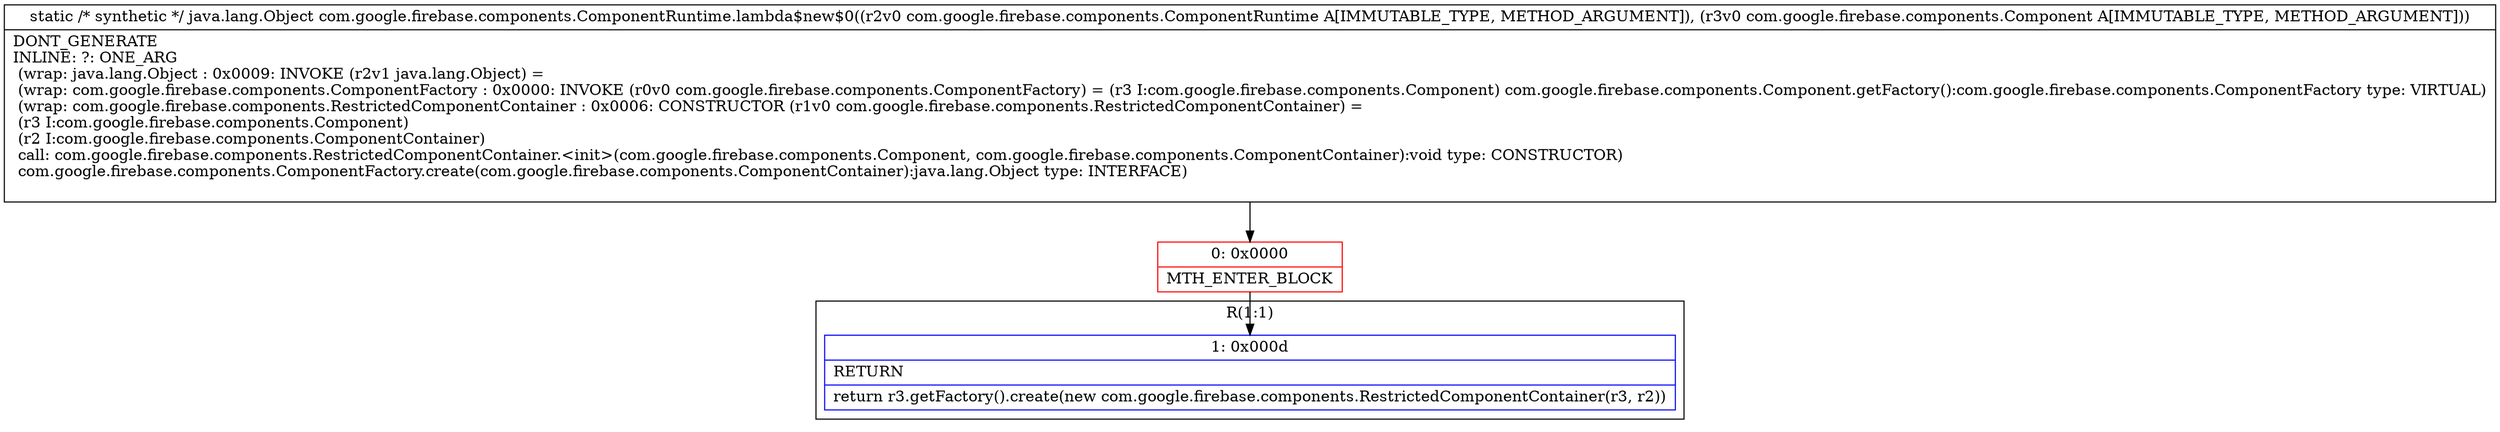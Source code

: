 digraph "CFG forcom.google.firebase.components.ComponentRuntime.lambda$new$0(Lcom\/google\/firebase\/components\/ComponentRuntime;Lcom\/google\/firebase\/components\/Component;)Ljava\/lang\/Object;" {
subgraph cluster_Region_2090799788 {
label = "R(1:1)";
node [shape=record,color=blue];
Node_1 [shape=record,label="{1\:\ 0x000d|RETURN\l|return r3.getFactory().create(new com.google.firebase.components.RestrictedComponentContainer(r3, r2))\l}"];
}
Node_0 [shape=record,color=red,label="{0\:\ 0x0000|MTH_ENTER_BLOCK\l}"];
MethodNode[shape=record,label="{static \/* synthetic *\/ java.lang.Object com.google.firebase.components.ComponentRuntime.lambda$new$0((r2v0 com.google.firebase.components.ComponentRuntime A[IMMUTABLE_TYPE, METHOD_ARGUMENT]), (r3v0 com.google.firebase.components.Component A[IMMUTABLE_TYPE, METHOD_ARGUMENT]))  | DONT_GENERATE\lINLINE: ?: ONE_ARG  \l  (wrap: java.lang.Object : 0x0009: INVOKE  (r2v1 java.lang.Object) = \l  (wrap: com.google.firebase.components.ComponentFactory : 0x0000: INVOKE  (r0v0 com.google.firebase.components.ComponentFactory) = (r3 I:com.google.firebase.components.Component) com.google.firebase.components.Component.getFactory():com.google.firebase.components.ComponentFactory type: VIRTUAL)\l  (wrap: com.google.firebase.components.RestrictedComponentContainer : 0x0006: CONSTRUCTOR  (r1v0 com.google.firebase.components.RestrictedComponentContainer) = \l  (r3 I:com.google.firebase.components.Component)\l  (r2 I:com.google.firebase.components.ComponentContainer)\l call: com.google.firebase.components.RestrictedComponentContainer.\<init\>(com.google.firebase.components.Component, com.google.firebase.components.ComponentContainer):void type: CONSTRUCTOR)\l com.google.firebase.components.ComponentFactory.create(com.google.firebase.components.ComponentContainer):java.lang.Object type: INTERFACE)\l\l}"];
MethodNode -> Node_0;
Node_0 -> Node_1;
}

